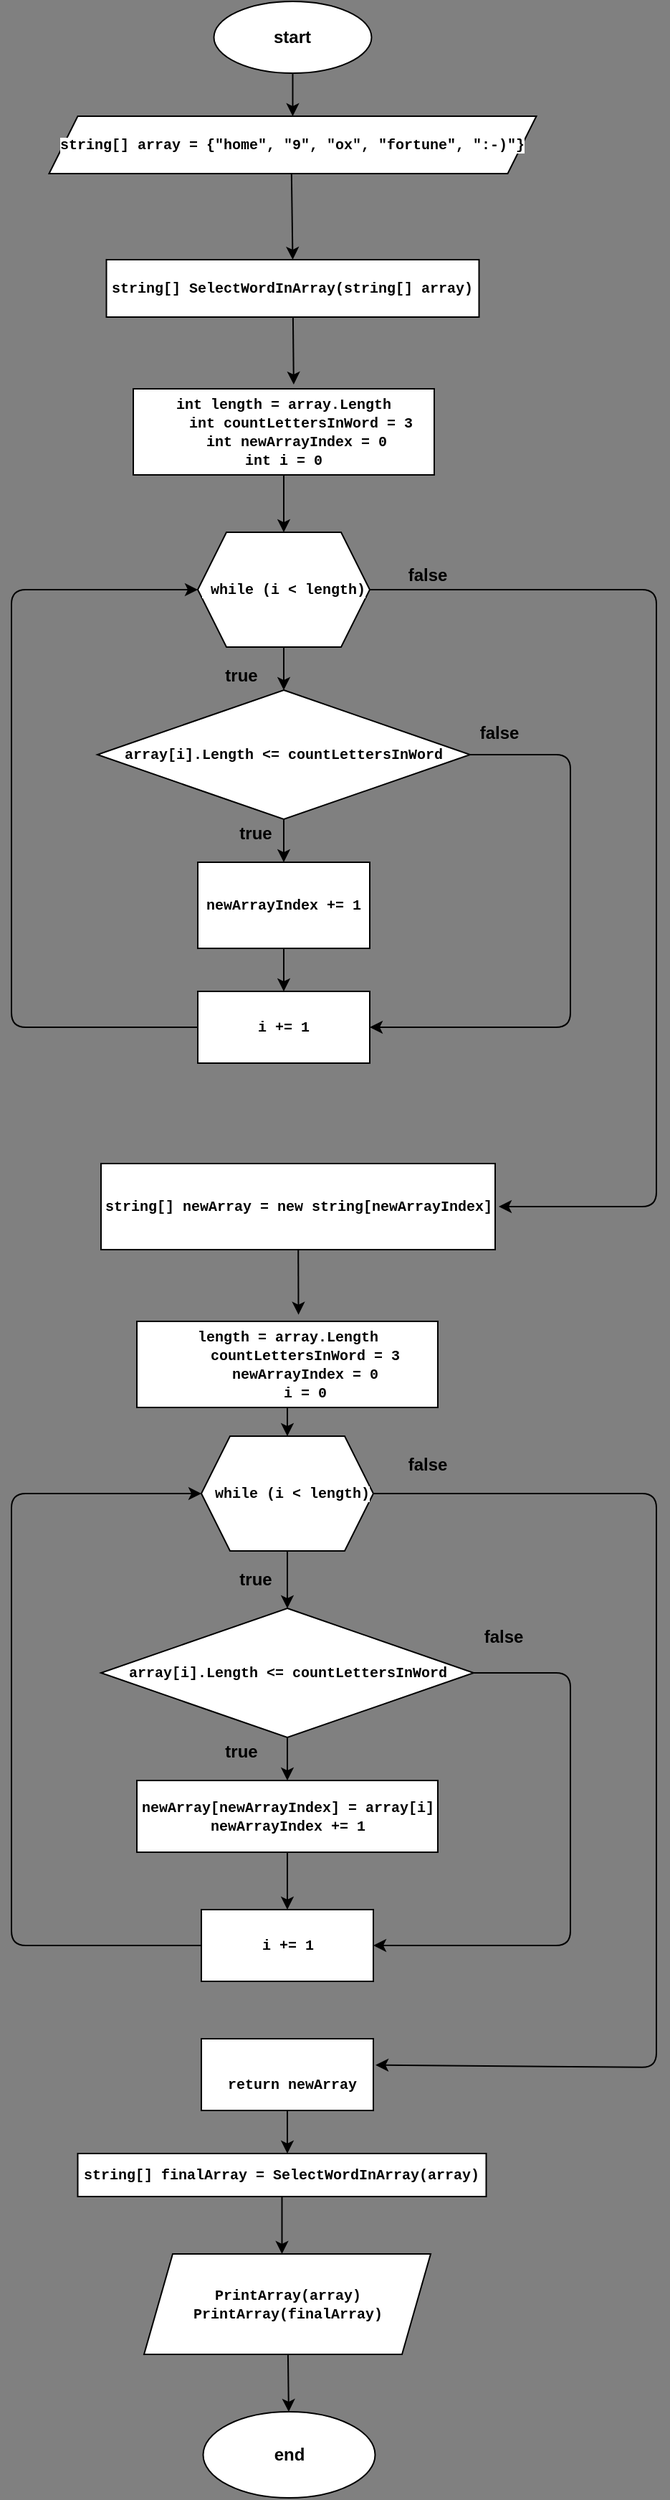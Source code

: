 <mxfile>
    <diagram id="QRi6Vc4cu_FcUORwAKPn" name="Страница 1">
        <mxGraphModel dx="768" dy="1550" grid="1" gridSize="10" guides="1" tooltips="1" connect="1" arrows="1" fold="1" page="1" pageScale="1" pageWidth="827" pageHeight="1169" background="#808080" math="0" shadow="0">
            <root>
                <mxCell id="0"/>
                <mxCell id="1" parent="0"/>
                <mxCell id="79" style="edgeStyle=none;html=1;entryX=0.5;entryY=0;entryDx=0;entryDy=0;fontColor=#000000;" parent="1" source="2" target="28" edge="1">
                    <mxGeometry relative="1" as="geometry"/>
                </mxCell>
                <mxCell id="2" value="&lt;span style=&quot;background-color: rgb(255 , 255 , 255)&quot;&gt;&lt;b&gt;start&lt;/b&gt;&lt;/span&gt;" style="ellipse;whiteSpace=wrap;html=1;fontColor=#000000;" parent="1" vertex="1">
                    <mxGeometry x="241.25" y="-200" width="110" height="50" as="geometry"/>
                </mxCell>
                <mxCell id="13" style="edgeStyle=none;html=1;entryX=0.5;entryY=0;entryDx=0;entryDy=0;fontColor=#000000;" parent="1" source="3" target="4" edge="1">
                    <mxGeometry relative="1" as="geometry"/>
                </mxCell>
                <mxCell id="15" style="edgeStyle=none;html=1;" parent="1" source="3" edge="1">
                    <mxGeometry relative="1" as="geometry">
                        <mxPoint x="440" y="640" as="targetPoint"/>
                        <Array as="points">
                            <mxPoint x="550" y="210"/>
                            <mxPoint x="550" y="470"/>
                            <mxPoint x="550" y="640"/>
                        </Array>
                    </mxGeometry>
                </mxCell>
                <mxCell id="3" value="&lt;div style=&quot;font-family: &amp;#34;consolas&amp;#34; , &amp;#34;courier new&amp;#34; , monospace ; font-size: 10px ; line-height: 13px&quot;&gt;&lt;font style=&quot;background-color: rgb(255 , 255 , 255)&quot;&gt;&lt;b&gt;&amp;nbsp;while (i &amp;lt; length)&lt;/b&gt;&lt;/font&gt;&lt;/div&gt;" style="shape=hexagon;perimeter=hexagonPerimeter2;whiteSpace=wrap;html=1;fixedSize=1;fontColor=#000000;" parent="1" vertex="1">
                    <mxGeometry x="230" y="170" width="120" height="80" as="geometry"/>
                </mxCell>
                <mxCell id="6" value="" style="edgeStyle=none;html=1;fontColor=#000000;" parent="1" source="4" target="5" edge="1">
                    <mxGeometry relative="1" as="geometry"/>
                </mxCell>
                <mxCell id="10" style="edgeStyle=none;html=1;entryX=1;entryY=0.5;entryDx=0;entryDy=0;" parent="1" source="4" target="7" edge="1">
                    <mxGeometry relative="1" as="geometry">
                        <mxPoint x="490" y="510" as="targetPoint"/>
                        <Array as="points">
                            <mxPoint x="490" y="325"/>
                            <mxPoint x="490" y="515"/>
                        </Array>
                    </mxGeometry>
                </mxCell>
                <mxCell id="4" value="&lt;div style=&quot;font-family: &amp;#34;consolas&amp;#34; , &amp;#34;courier new&amp;#34; , monospace ; font-size: 10px ; line-height: 13px&quot;&gt;&lt;font style=&quot;background-color: rgb(255 , 255 , 255)&quot;&gt;&lt;b&gt;array[i].Length &amp;lt;= countLettersInWord&lt;/b&gt;&lt;/font&gt;&lt;/div&gt;" style="rhombus;whiteSpace=wrap;html=1;fontColor=#000000;" parent="1" vertex="1">
                    <mxGeometry x="160" y="280" width="260" height="90" as="geometry"/>
                </mxCell>
                <mxCell id="8" value="" style="edgeStyle=none;html=1;entryX=0.5;entryY=0;entryDx=0;entryDy=0;fontColor=#000000;" parent="1" source="5" target="7" edge="1">
                    <mxGeometry relative="1" as="geometry"/>
                </mxCell>
                <mxCell id="5" value="&lt;div style=&quot;font-family: &amp;#34;consolas&amp;#34; , &amp;#34;courier new&amp;#34; , monospace ; font-size: 10px ; line-height: 13px&quot;&gt;&lt;font style=&quot;background-color: rgb(255 , 255 , 255)&quot;&gt;&lt;b&gt;newArrayIndex += 1&lt;/b&gt;&lt;/font&gt;&lt;/div&gt;" style="whiteSpace=wrap;html=1;fontColor=#000000;" parent="1" vertex="1">
                    <mxGeometry x="230" y="400" width="120" height="60" as="geometry"/>
                </mxCell>
                <mxCell id="12" style="edgeStyle=none;html=1;entryX=0;entryY=0.5;entryDx=0;entryDy=0;" parent="1" source="7" target="3" edge="1">
                    <mxGeometry relative="1" as="geometry">
                        <Array as="points">
                            <mxPoint x="100" y="515"/>
                            <mxPoint x="100" y="325"/>
                            <mxPoint x="100" y="210"/>
                        </Array>
                    </mxGeometry>
                </mxCell>
                <mxCell id="7" value="&lt;div style=&quot;font-family: &amp;#34;consolas&amp;#34; , &amp;#34;courier new&amp;#34; , monospace ; font-size: 10px ; line-height: 13px&quot;&gt;&lt;font style=&quot;background-color: rgb(255 , 255 , 255)&quot;&gt;&lt;b&gt;i += 1&lt;/b&gt;&lt;/font&gt;&lt;/div&gt;" style="whiteSpace=wrap;html=1;fontColor=#000000;" parent="1" vertex="1">
                    <mxGeometry x="230" y="490" width="120" height="50" as="geometry"/>
                </mxCell>
                <mxCell id="9" value="true" style="text;html=1;align=center;verticalAlign=middle;resizable=0;points=[];autosize=1;strokeColor=none;fillColor=none;fontColor=#000000;fontStyle=1" parent="1" vertex="1">
                    <mxGeometry x="250" y="370" width="40" height="20" as="geometry"/>
                </mxCell>
                <mxCell id="11" value="&lt;font color=&quot;#000000&quot;&gt;false&lt;/font&gt;" style="text;html=1;align=center;verticalAlign=middle;resizable=0;points=[];autosize=1;strokeColor=none;fillColor=none;fontStyle=1" parent="1" vertex="1">
                    <mxGeometry x="420" y="300" width="40" height="20" as="geometry"/>
                </mxCell>
                <mxCell id="16" value="false" style="text;html=1;align=center;verticalAlign=middle;resizable=0;points=[];autosize=1;strokeColor=none;fillColor=none;fontColor=#000000;fontStyle=1" parent="1" vertex="1">
                    <mxGeometry x="370" y="190" width="40" height="20" as="geometry"/>
                </mxCell>
                <mxCell id="81" value="" style="edgeStyle=none;html=1;fontColor=#000000;" parent="1" source="17" edge="1">
                    <mxGeometry relative="1" as="geometry">
                        <mxPoint x="291.786" y="650" as="targetPoint"/>
                    </mxGeometry>
                </mxCell>
                <mxCell id="89" style="edgeStyle=none;html=1;entryX=0.537;entryY=-0.078;entryDx=0;entryDy=0;entryPerimeter=0;fontColor=#000000;" parent="1" source="17" target="19" edge="1">
                    <mxGeometry relative="1" as="geometry"/>
                </mxCell>
                <mxCell id="17" value="&lt;div style=&quot;font-family: &amp;#34;consolas&amp;#34; , &amp;#34;courier new&amp;#34; , monospace ; font-size: 10px ; line-height: 13px&quot;&gt;&lt;font style=&quot;background-color: rgb(255 , 255 , 255)&quot;&gt;&lt;b&gt;string[] newArray = new string[newArrayIndex]&lt;/b&gt;&lt;/font&gt;&lt;/div&gt;" style="rounded=0;whiteSpace=wrap;html=1;fontColor=#000000;" parent="1" vertex="1">
                    <mxGeometry x="162.5" y="610" width="275" height="60" as="geometry"/>
                </mxCell>
                <mxCell id="37" style="edgeStyle=none;html=1;entryX=0.5;entryY=0;entryDx=0;entryDy=0;fontColor=#000000;" parent="1" source="19" target="35" edge="1">
                    <mxGeometry relative="1" as="geometry"/>
                </mxCell>
                <mxCell id="19" value="&lt;div style=&quot;font-family: &amp;#34;consolas&amp;#34; , &amp;#34;courier new&amp;#34; , monospace ; font-size: 10px ; line-height: 13px&quot;&gt;&lt;div&gt;&lt;font style=&quot;background-color: rgb(255 , 255 , 255)&quot;&gt;&lt;b&gt;length = array.Length&lt;/b&gt;&lt;/font&gt;&lt;/div&gt;&lt;div&gt;&lt;font style=&quot;background-color: rgb(255 , 255 , 255)&quot;&gt;&lt;b&gt;&amp;nbsp; &amp;nbsp; countLettersInWord = 3&lt;/b&gt;&lt;/font&gt;&lt;/div&gt;&lt;div&gt;&lt;font style=&quot;background-color: rgb(255 , 255 , 255)&quot;&gt;&lt;b&gt;&amp;nbsp; &amp;nbsp; newArrayIndex = 0&lt;/b&gt;&lt;/font&gt;&lt;/div&gt;&lt;div&gt;&lt;font style=&quot;background-color: rgb(255 , 255 , 255)&quot;&gt;&lt;b&gt;&amp;nbsp; &amp;nbsp; i = 0&lt;/b&gt;&lt;/font&gt;&lt;/div&gt;&lt;/div&gt;" style="whiteSpace=wrap;html=1;rounded=0;fontColor=#000000;" parent="1" vertex="1">
                    <mxGeometry x="187.5" y="720" width="210" height="60" as="geometry"/>
                </mxCell>
                <mxCell id="25" style="edgeStyle=none;html=1;fontColor=#000000;" parent="1" edge="1">
                    <mxGeometry relative="1" as="geometry">
                        <mxPoint x="180" y="-130" as="targetPoint"/>
                        <mxPoint x="180" y="-130" as="sourcePoint"/>
                    </mxGeometry>
                </mxCell>
                <mxCell id="39" style="edgeStyle=none;html=1;entryX=0.5;entryY=0;entryDx=0;entryDy=0;fontColor=#000000;" parent="1" source="35" target="38" edge="1">
                    <mxGeometry relative="1" as="geometry"/>
                </mxCell>
                <mxCell id="49" value="" style="edgeStyle=none;html=1;entryX=1.013;entryY=0.367;entryDx=0;entryDy=0;entryPerimeter=0;" parent="1" source="35" target="52" edge="1">
                    <mxGeometry relative="1" as="geometry">
                        <mxPoint x="360" y="1240" as="targetPoint"/>
                        <Array as="points">
                            <mxPoint x="550" y="840"/>
                            <mxPoint x="550" y="1240"/>
                        </Array>
                    </mxGeometry>
                </mxCell>
                <mxCell id="35" value="&lt;div style=&quot;font-family: &amp;#34;consolas&amp;#34; , &amp;#34;courier new&amp;#34; , monospace ; font-size: 10px ; line-height: 13px&quot;&gt;&lt;font style=&quot;background-color: rgb(255 , 255 , 255)&quot;&gt;&lt;b&gt;&amp;nbsp;while (i &amp;lt; length)&lt;/b&gt;&lt;/font&gt;&lt;/div&gt;" style="shape=hexagon;perimeter=hexagonPerimeter2;whiteSpace=wrap;html=1;fixedSize=1;fontColor=#000000;" parent="1" vertex="1">
                    <mxGeometry x="232.5" y="800" width="120" height="80" as="geometry"/>
                </mxCell>
                <mxCell id="41" style="edgeStyle=none;html=1;entryX=0.5;entryY=0;entryDx=0;entryDy=0;fontColor=#000000;" parent="1" source="38" target="40" edge="1">
                    <mxGeometry relative="1" as="geometry"/>
                </mxCell>
                <mxCell id="50" style="edgeStyle=none;html=1;entryX=1;entryY=0.5;entryDx=0;entryDy=0;" parent="1" source="38" target="42" edge="1">
                    <mxGeometry relative="1" as="geometry">
                        <mxPoint x="520" y="965" as="targetPoint"/>
                        <Array as="points">
                            <mxPoint x="490" y="965"/>
                            <mxPoint x="490" y="1070"/>
                            <mxPoint x="490" y="1155"/>
                        </Array>
                    </mxGeometry>
                </mxCell>
                <mxCell id="38" value="&lt;div style=&quot;font-family: &amp;#34;consolas&amp;#34; , &amp;#34;courier new&amp;#34; , monospace ; font-size: 10px ; line-height: 13px&quot;&gt;&lt;font style=&quot;background-color: rgb(255 , 255 , 255)&quot;&gt;&lt;b&gt;array[i].Length &amp;lt;= countLettersInWord&lt;/b&gt;&lt;/font&gt;&lt;/div&gt;" style="rhombus;whiteSpace=wrap;html=1;fontColor=#000000;" parent="1" vertex="1">
                    <mxGeometry x="162.5" y="920" width="260" height="90" as="geometry"/>
                </mxCell>
                <mxCell id="43" style="edgeStyle=none;html=1;entryX=0.5;entryY=0;entryDx=0;entryDy=0;fontColor=#000000;" parent="1" source="40" target="42" edge="1">
                    <mxGeometry relative="1" as="geometry"/>
                </mxCell>
                <mxCell id="40" value="&lt;div style=&quot;font-family: &amp;#34;consolas&amp;#34; , &amp;#34;courier new&amp;#34; , monospace ; font-size: 10px ; line-height: 13px&quot;&gt;&lt;div style=&quot;font-family: &amp;#34;consolas&amp;#34; , &amp;#34;courier new&amp;#34; , monospace ; line-height: 13px&quot;&gt;&lt;div&gt;&lt;font style=&quot;background-color: rgb(255 , 255 , 255)&quot;&gt;&lt;b&gt;newArray[newArrayIndex] = array[i]&lt;/b&gt;&lt;/font&gt;&lt;/div&gt;&lt;div&gt;&lt;font style=&quot;background-color: rgb(255 , 255 , 255)&quot;&gt;&lt;b&gt;newArrayIndex += 1&lt;/b&gt;&lt;/font&gt;&lt;/div&gt;&lt;/div&gt;&lt;/div&gt;" style="whiteSpace=wrap;html=1;fontColor=#000000;" parent="1" vertex="1">
                    <mxGeometry x="187.5" y="1040" width="210" height="50" as="geometry"/>
                </mxCell>
                <mxCell id="51" style="edgeStyle=none;html=1;entryX=0;entryY=0.5;entryDx=0;entryDy=0;" parent="1" source="42" target="35" edge="1">
                    <mxGeometry relative="1" as="geometry">
                        <mxPoint x="100" y="1155" as="targetPoint"/>
                        <Array as="points">
                            <mxPoint x="100" y="1155"/>
                            <mxPoint x="100" y="990"/>
                            <mxPoint x="100" y="840"/>
                        </Array>
                    </mxGeometry>
                </mxCell>
                <mxCell id="42" value="&lt;div style=&quot;font-family: &amp;#34;consolas&amp;#34; , &amp;#34;courier new&amp;#34; , monospace ; font-size: 10px ; line-height: 13px&quot;&gt;&lt;font style=&quot;background-color: rgb(255 , 255 , 255)&quot;&gt;&lt;b&gt;i += 1&lt;/b&gt;&lt;/font&gt;&lt;/div&gt;" style="whiteSpace=wrap;html=1;fontColor=#000000;" parent="1" vertex="1">
                    <mxGeometry x="232.5" y="1130" width="120" height="50" as="geometry"/>
                </mxCell>
                <mxCell id="44" value="true" style="text;html=1;align=center;verticalAlign=middle;resizable=0;points=[];autosize=1;strokeColor=none;fillColor=none;fontColor=#000000;fontStyle=1" parent="1" vertex="1">
                    <mxGeometry x="240" y="260" width="40" height="20" as="geometry"/>
                </mxCell>
                <mxCell id="45" value="&lt;b&gt;true&lt;/b&gt;" style="text;html=1;align=center;verticalAlign=middle;resizable=0;points=[];autosize=1;strokeColor=none;fillColor=none;fontColor=#000000;" parent="1" vertex="1">
                    <mxGeometry x="250" y="890" width="40" height="20" as="geometry"/>
                </mxCell>
                <mxCell id="46" value="&lt;b&gt;true&lt;/b&gt;" style="text;html=1;align=center;verticalAlign=middle;resizable=0;points=[];autosize=1;strokeColor=none;fillColor=none;fontColor=#000000;" parent="1" vertex="1">
                    <mxGeometry x="240" y="1010" width="40" height="20" as="geometry"/>
                </mxCell>
                <mxCell id="47" value="&lt;font color=&quot;#000000&quot;&gt;&lt;b&gt;false&lt;/b&gt;&lt;/font&gt;" style="text;html=1;align=center;verticalAlign=middle;resizable=0;points=[];autosize=1;strokeColor=none;fillColor=none;" parent="1" vertex="1">
                    <mxGeometry x="422.5" y="930" width="40" height="20" as="geometry"/>
                </mxCell>
                <mxCell id="48" value="&lt;b&gt;false&lt;/b&gt;" style="text;html=1;align=center;verticalAlign=middle;resizable=0;points=[];autosize=1;strokeColor=none;fillColor=none;fontColor=#000000;" parent="1" vertex="1">
                    <mxGeometry x="370" y="810" width="40" height="20" as="geometry"/>
                </mxCell>
                <mxCell id="103" style="edgeStyle=none;html=1;fontColor=#000000;" parent="1" source="52" edge="1">
                    <mxGeometry relative="1" as="geometry">
                        <mxPoint x="292.5" y="1300" as="targetPoint"/>
                    </mxGeometry>
                </mxCell>
                <mxCell id="52" value="&lt;font style=&quot;background-color: rgb(255 , 255 , 255)&quot;&gt;&lt;b&gt;&lt;br&gt;&lt;br&gt;&lt;/b&gt;&lt;/font&gt;&lt;div style=&quot;font-family: &amp;#34;consolas&amp;#34; , &amp;#34;courier new&amp;#34; , monospace ; font-size: 10px ; line-height: 13px&quot;&gt;&lt;div&gt;&lt;font style=&quot;background-color: rgb(255 , 255 , 255)&quot;&gt;&lt;b&gt;&amp;nbsp;return newArray&lt;/b&gt;&lt;/font&gt;&lt;/div&gt;&lt;/div&gt;&lt;font style=&quot;background-color: rgb(51 , 51 , 51)&quot;&gt;&lt;br&gt;&lt;/font&gt;" style="rounded=0;whiteSpace=wrap;html=1;fontColor=#000000;" parent="1" vertex="1">
                    <mxGeometry x="232.5" y="1220" width="120" height="50" as="geometry"/>
                </mxCell>
                <mxCell id="56" value="" style="edgeStyle=none;html=1;fontColor=#000000;" parent="1" source="53" target="55" edge="1">
                    <mxGeometry relative="1" as="geometry"/>
                </mxCell>
                <mxCell id="53" value="&lt;div style=&quot;font-family: &amp;#34;consolas&amp;#34; , &amp;#34;courier new&amp;#34; , monospace ; font-size: 10px ; line-height: 13px&quot;&gt;&lt;span style=&quot;font-family: &amp;#34;consolas&amp;#34; , &amp;#34;courier new&amp;#34; , monospace ; background-color: rgb(255 , 255 , 255)&quot;&gt;&lt;font&gt;&lt;b&gt;PrintArray(array)&lt;/b&gt;&lt;/font&gt;&lt;/span&gt;&lt;/div&gt;&lt;div style=&quot;font-family: &amp;#34;consolas&amp;#34; , &amp;#34;courier new&amp;#34; , monospace ; font-size: 10px ; line-height: 13px&quot;&gt;&lt;span style=&quot;font-family: &amp;#34;consolas&amp;#34; , &amp;#34;courier new&amp;#34; , monospace ; background-color: rgb(255 , 255 , 255)&quot;&gt;&lt;font&gt;&lt;b&gt;PrintArray(finalArray)&lt;/b&gt;&lt;/font&gt;&lt;/span&gt;&lt;br&gt;&lt;/div&gt;" style="shape=parallelogram;perimeter=parallelogramPerimeter;whiteSpace=wrap;html=1;fixedSize=1;rounded=0;fontColor=#000000;" parent="1" vertex="1">
                    <mxGeometry x="192.5" y="1370" width="200" height="70" as="geometry"/>
                </mxCell>
                <mxCell id="55" value="&lt;font style=&quot;background-color: rgb(255 , 255 , 255)&quot;&gt;&lt;b&gt;end&lt;/b&gt;&lt;/font&gt;" style="ellipse;whiteSpace=wrap;html=1;rounded=0;fontColor=#000000;" parent="1" vertex="1">
                    <mxGeometry x="233.75" y="1480" width="120" height="60" as="geometry"/>
                </mxCell>
                <mxCell id="28" value="&lt;div style=&quot;font-family: &amp;#34;consolas&amp;#34; , &amp;#34;courier new&amp;#34; , monospace ; font-size: 10px ; line-height: 13px&quot;&gt;&lt;span style=&quot;background-color: rgb(255 , 255 , 255)&quot;&gt;&lt;b&gt;string[] array = {&quot;home&quot;, &quot;9&quot;, &quot;ox&quot;, &quot;fortune&quot;, &quot;:-)&quot;}&lt;/b&gt;&lt;/span&gt;&lt;/div&gt;" style="shape=parallelogram;perimeter=parallelogramPerimeter;whiteSpace=wrap;html=1;fixedSize=1;fontColor=#000000;" parent="1" vertex="1">
                    <mxGeometry x="126.25" y="-120" width="340" height="40" as="geometry"/>
                </mxCell>
                <mxCell id="62" style="edgeStyle=none;html=1;entryX=0.5;entryY=0;entryDx=0;entryDy=0;fontColor=#000000;" parent="1" source="61" target="3" edge="1">
                    <mxGeometry relative="1" as="geometry"/>
                </mxCell>
                <mxCell id="61" value="&lt;div style=&quot;font-family: &amp;#34;consolas&amp;#34; , &amp;#34;courier new&amp;#34; , monospace ; font-size: 10px ; line-height: 13px&quot;&gt;&lt;div&gt;&lt;font style=&quot;background-color: rgb(255 , 255 , 255)&quot;&gt;&lt;b&gt;int length = array.Length&lt;/b&gt;&lt;/font&gt;&lt;/div&gt;&lt;div&gt;&lt;font style=&quot;background-color: rgb(255 , 255 , 255)&quot;&gt;&lt;b&gt;&amp;nbsp; &amp;nbsp; int countLettersInWord = 3&lt;/b&gt;&lt;/font&gt;&lt;/div&gt;&lt;div&gt;&lt;font style=&quot;background-color: rgb(255 , 255 , 255)&quot;&gt;&lt;b&gt;&amp;nbsp; &amp;nbsp;int newArrayIndex = 0&lt;/b&gt;&lt;/font&gt;&lt;/div&gt;&lt;div&gt;&lt;font style=&quot;background-color: rgb(255 , 255 , 255)&quot;&gt;&lt;b&gt;int i = 0&lt;/b&gt;&lt;/font&gt;&lt;/div&gt;&lt;/div&gt;" style="whiteSpace=wrap;html=1;rounded=0;fontColor=#000000;" parent="1" vertex="1">
                    <mxGeometry x="185" y="70" width="210" height="60" as="geometry"/>
                </mxCell>
                <mxCell id="86" style="edgeStyle=none;html=1;entryX=0.5;entryY=0;entryDx=0;entryDy=0;fontColor=#000000;" parent="1" target="83" edge="1">
                    <mxGeometry relative="1" as="geometry">
                        <mxPoint x="295.417" y="-80" as="sourcePoint"/>
                    </mxGeometry>
                </mxCell>
                <mxCell id="85" style="edgeStyle=none;html=1;entryX=0.533;entryY=-0.05;entryDx=0;entryDy=0;entryPerimeter=0;fontColor=#000000;" parent="1" source="83" target="61" edge="1">
                    <mxGeometry relative="1" as="geometry"/>
                </mxCell>
                <mxCell id="83" value="&lt;div style=&quot;font-family: &amp;#34;consolas&amp;#34; , &amp;#34;courier new&amp;#34; , monospace ; font-size: 10px ; line-height: 13px&quot;&gt;&lt;font style=&quot;background-color: rgb(255 , 255 , 255)&quot;&gt;&lt;b&gt;string[] SelectWordInArray(string[] array)&lt;/b&gt;&lt;/font&gt;&lt;/div&gt;" style="whiteSpace=wrap;html=1;rounded=0;fontColor=#000000;" parent="1" vertex="1">
                    <mxGeometry x="166.25" y="-20" width="260" height="40" as="geometry"/>
                </mxCell>
                <mxCell id="100" style="edgeStyle=none;html=1;fontColor=#000000;" parent="1" source="90" edge="1">
                    <mxGeometry relative="1" as="geometry">
                        <mxPoint x="288.75" y="1370" as="targetPoint"/>
                    </mxGeometry>
                </mxCell>
                <mxCell id="90" value="&lt;div style=&quot;font-family: &amp;#34;consolas&amp;#34; , &amp;#34;courier new&amp;#34; , monospace ; font-size: 10px ; line-height: 13px&quot;&gt;&lt;div style=&quot;font-family: &amp;#34;consolas&amp;#34; , &amp;#34;courier new&amp;#34; , monospace ; line-height: 13px&quot;&gt;&lt;font style=&quot;background-color: rgb(255 , 255 , 255)&quot;&gt;&lt;b&gt;string[] finalArray = SelectWordInArray(array)&lt;/b&gt;&lt;/font&gt;&lt;/div&gt;&lt;/div&gt;" style="whiteSpace=wrap;html=1;rounded=0;fontColor=#000000;" parent="1" vertex="1">
                    <mxGeometry x="146.25" y="1300" width="285" height="30" as="geometry"/>
                </mxCell>
            </root>
        </mxGraphModel>
    </diagram>
</mxfile>